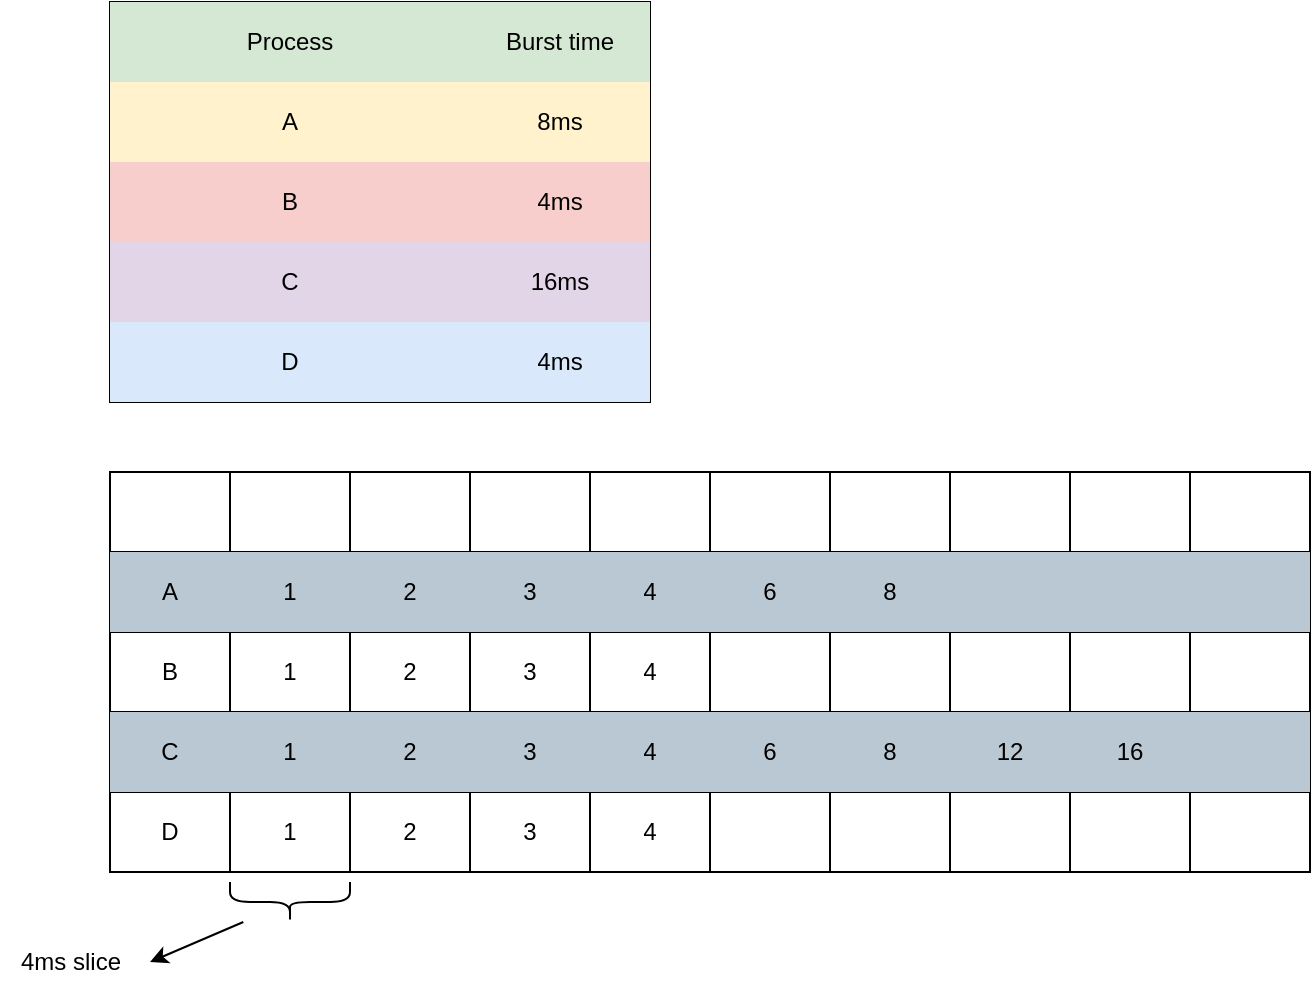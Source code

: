 <mxfile version="13.5.5" type="github">
  <diagram id="ZjCL1IxsfKy74yW9H1NM" name="Page-1">
    <mxGraphModel dx="746" dy="971" grid="1" gridSize="10" guides="1" tooltips="1" connect="1" arrows="1" fold="1" page="1" pageScale="1" pageWidth="827" pageHeight="1169" math="0" shadow="0">
      <root>
        <mxCell id="0" />
        <mxCell id="1" parent="0" />
        <mxCell id="sJbd9mL3_aO5Ch2zx1B1-1" value="" style="shape=table;html=1;whiteSpace=wrap;startSize=0;container=1;collapsible=0;childLayout=tableLayout;" vertex="1" parent="1">
          <mxGeometry x="100" y="250" width="270" height="200" as="geometry" />
        </mxCell>
        <mxCell id="sJbd9mL3_aO5Ch2zx1B1-2" value="" style="shape=partialRectangle;html=1;whiteSpace=wrap;collapsible=0;dropTarget=0;pointerEvents=0;fillColor=none;top=0;left=0;bottom=0;right=0;points=[[0,0.5],[1,0.5]];portConstraint=eastwest;" vertex="1" parent="sJbd9mL3_aO5Ch2zx1B1-1">
          <mxGeometry width="270" height="40" as="geometry" />
        </mxCell>
        <mxCell id="sJbd9mL3_aO5Ch2zx1B1-3" value="Process" style="shape=partialRectangle;html=1;whiteSpace=wrap;connectable=0;overflow=hidden;fillColor=#d5e8d4;top=0;left=0;bottom=0;right=0;strokeColor=#82b366;" vertex="1" parent="sJbd9mL3_aO5Ch2zx1B1-2">
          <mxGeometry width="180" height="40" as="geometry" />
        </mxCell>
        <mxCell id="sJbd9mL3_aO5Ch2zx1B1-4" value="Burst time" style="shape=partialRectangle;html=1;whiteSpace=wrap;connectable=0;overflow=hidden;fillColor=#d5e8d4;top=0;left=0;bottom=0;right=0;strokeColor=#82b366;" vertex="1" parent="sJbd9mL3_aO5Ch2zx1B1-2">
          <mxGeometry x="180" width="90" height="40" as="geometry" />
        </mxCell>
        <mxCell id="sJbd9mL3_aO5Ch2zx1B1-5" value="" style="shape=partialRectangle;html=1;whiteSpace=wrap;collapsible=0;dropTarget=0;pointerEvents=0;fillColor=none;top=0;left=0;bottom=0;right=0;points=[[0,0.5],[1,0.5]];portConstraint=eastwest;" vertex="1" parent="sJbd9mL3_aO5Ch2zx1B1-1">
          <mxGeometry y="40" width="270" height="40" as="geometry" />
        </mxCell>
        <mxCell id="sJbd9mL3_aO5Ch2zx1B1-6" value="A" style="shape=partialRectangle;html=1;whiteSpace=wrap;connectable=0;overflow=hidden;fillColor=#fff2cc;top=0;left=0;bottom=0;right=0;strokeColor=#d6b656;" vertex="1" parent="sJbd9mL3_aO5Ch2zx1B1-5">
          <mxGeometry width="180" height="40" as="geometry" />
        </mxCell>
        <mxCell id="sJbd9mL3_aO5Ch2zx1B1-7" value="8ms" style="shape=partialRectangle;html=1;whiteSpace=wrap;connectable=0;overflow=hidden;fillColor=#fff2cc;top=0;left=0;bottom=0;right=0;strokeColor=#d6b656;" vertex="1" parent="sJbd9mL3_aO5Ch2zx1B1-5">
          <mxGeometry x="180" width="90" height="40" as="geometry" />
        </mxCell>
        <mxCell id="sJbd9mL3_aO5Ch2zx1B1-8" value="" style="shape=partialRectangle;html=1;whiteSpace=wrap;collapsible=0;dropTarget=0;pointerEvents=0;fillColor=none;top=0;left=0;bottom=0;right=0;points=[[0,0.5],[1,0.5]];portConstraint=eastwest;" vertex="1" parent="sJbd9mL3_aO5Ch2zx1B1-1">
          <mxGeometry y="80" width="270" height="40" as="geometry" />
        </mxCell>
        <mxCell id="sJbd9mL3_aO5Ch2zx1B1-9" value="B" style="shape=partialRectangle;html=1;whiteSpace=wrap;connectable=0;overflow=hidden;fillColor=#f8cecc;top=0;left=0;bottom=0;right=0;strokeColor=#b85450;" vertex="1" parent="sJbd9mL3_aO5Ch2zx1B1-8">
          <mxGeometry width="180" height="40" as="geometry" />
        </mxCell>
        <mxCell id="sJbd9mL3_aO5Ch2zx1B1-10" value="4ms" style="shape=partialRectangle;html=1;whiteSpace=wrap;connectable=0;overflow=hidden;fillColor=#f8cecc;top=0;left=0;bottom=0;right=0;strokeColor=#b85450;" vertex="1" parent="sJbd9mL3_aO5Ch2zx1B1-8">
          <mxGeometry x="180" width="90" height="40" as="geometry" />
        </mxCell>
        <mxCell id="sJbd9mL3_aO5Ch2zx1B1-11" value="" style="shape=partialRectangle;html=1;whiteSpace=wrap;collapsible=0;dropTarget=0;pointerEvents=0;fillColor=none;top=0;left=0;bottom=0;right=0;points=[[0,0.5],[1,0.5]];portConstraint=eastwest;" vertex="1" parent="sJbd9mL3_aO5Ch2zx1B1-1">
          <mxGeometry y="120" width="270" height="40" as="geometry" />
        </mxCell>
        <mxCell id="sJbd9mL3_aO5Ch2zx1B1-12" value="C" style="shape=partialRectangle;html=1;whiteSpace=wrap;connectable=0;overflow=hidden;fillColor=#e1d5e7;top=0;left=0;bottom=0;right=0;strokeColor=#9673a6;" vertex="1" parent="sJbd9mL3_aO5Ch2zx1B1-11">
          <mxGeometry width="180" height="40" as="geometry" />
        </mxCell>
        <mxCell id="sJbd9mL3_aO5Ch2zx1B1-13" value="16ms" style="shape=partialRectangle;html=1;whiteSpace=wrap;connectable=0;overflow=hidden;fillColor=#e1d5e7;top=0;left=0;bottom=0;right=0;strokeColor=#9673a6;" vertex="1" parent="sJbd9mL3_aO5Ch2zx1B1-11">
          <mxGeometry x="180" width="90" height="40" as="geometry" />
        </mxCell>
        <mxCell id="sJbd9mL3_aO5Ch2zx1B1-14" value="" style="shape=partialRectangle;html=1;whiteSpace=wrap;collapsible=0;dropTarget=0;pointerEvents=0;fillColor=none;top=0;left=0;bottom=0;right=0;points=[[0,0.5],[1,0.5]];portConstraint=eastwest;" vertex="1" parent="sJbd9mL3_aO5Ch2zx1B1-1">
          <mxGeometry y="160" width="270" height="40" as="geometry" />
        </mxCell>
        <mxCell id="sJbd9mL3_aO5Ch2zx1B1-15" value="D" style="shape=partialRectangle;html=1;whiteSpace=wrap;connectable=0;overflow=hidden;fillColor=#dae8fc;top=0;left=0;bottom=0;right=0;strokeColor=#6c8ebf;" vertex="1" parent="sJbd9mL3_aO5Ch2zx1B1-14">
          <mxGeometry width="180" height="40" as="geometry" />
        </mxCell>
        <mxCell id="sJbd9mL3_aO5Ch2zx1B1-16" value="4ms" style="shape=partialRectangle;html=1;whiteSpace=wrap;connectable=0;overflow=hidden;fillColor=#dae8fc;top=0;left=0;bottom=0;right=0;strokeColor=#6c8ebf;" vertex="1" parent="sJbd9mL3_aO5Ch2zx1B1-14">
          <mxGeometry x="180" width="90" height="40" as="geometry" />
        </mxCell>
        <mxCell id="sJbd9mL3_aO5Ch2zx1B1-17" value="" style="shape=table;html=1;whiteSpace=wrap;startSize=0;container=1;collapsible=0;childLayout=tableLayout;" vertex="1" parent="1">
          <mxGeometry x="100" y="485" width="600" height="200" as="geometry" />
        </mxCell>
        <mxCell id="sJbd9mL3_aO5Ch2zx1B1-18" value="" style="shape=partialRectangle;html=1;whiteSpace=wrap;collapsible=0;dropTarget=0;pointerEvents=0;fillColor=none;top=0;left=0;bottom=0;right=0;points=[[0,0.5],[1,0.5]];portConstraint=eastwest;" vertex="1" parent="sJbd9mL3_aO5Ch2zx1B1-17">
          <mxGeometry width="600" height="40" as="geometry" />
        </mxCell>
        <mxCell id="sJbd9mL3_aO5Ch2zx1B1-19" value="" style="shape=partialRectangle;html=1;whiteSpace=wrap;connectable=0;overflow=hidden;fillColor=none;top=0;left=0;bottom=0;right=0;" vertex="1" parent="sJbd9mL3_aO5Ch2zx1B1-18">
          <mxGeometry width="60" height="40" as="geometry" />
        </mxCell>
        <mxCell id="sJbd9mL3_aO5Ch2zx1B1-20" value="" style="shape=partialRectangle;html=1;whiteSpace=wrap;connectable=0;overflow=hidden;fillColor=none;top=0;left=0;bottom=0;right=0;" vertex="1" parent="sJbd9mL3_aO5Ch2zx1B1-18">
          <mxGeometry x="60" width="60" height="40" as="geometry" />
        </mxCell>
        <mxCell id="sJbd9mL3_aO5Ch2zx1B1-21" value="" style="shape=partialRectangle;html=1;whiteSpace=wrap;connectable=0;overflow=hidden;fillColor=none;top=0;left=0;bottom=0;right=0;" vertex="1" parent="sJbd9mL3_aO5Ch2zx1B1-18">
          <mxGeometry x="120" width="60" height="40" as="geometry" />
        </mxCell>
        <mxCell id="sJbd9mL3_aO5Ch2zx1B1-22" value="" style="shape=partialRectangle;html=1;whiteSpace=wrap;connectable=0;overflow=hidden;fillColor=none;top=0;left=0;bottom=0;right=0;" vertex="1" parent="sJbd9mL3_aO5Ch2zx1B1-18">
          <mxGeometry x="180" width="60" height="40" as="geometry" />
        </mxCell>
        <mxCell id="sJbd9mL3_aO5Ch2zx1B1-23" value="" style="shape=partialRectangle;html=1;whiteSpace=wrap;connectable=0;overflow=hidden;fillColor=none;top=0;left=0;bottom=0;right=0;" vertex="1" parent="sJbd9mL3_aO5Ch2zx1B1-18">
          <mxGeometry x="240" width="60" height="40" as="geometry" />
        </mxCell>
        <mxCell id="sJbd9mL3_aO5Ch2zx1B1-24" value="" style="shape=partialRectangle;html=1;whiteSpace=wrap;connectable=0;overflow=hidden;fillColor=none;top=0;left=0;bottom=0;right=0;" vertex="1" parent="sJbd9mL3_aO5Ch2zx1B1-18">
          <mxGeometry x="300" width="60" height="40" as="geometry" />
        </mxCell>
        <mxCell id="sJbd9mL3_aO5Ch2zx1B1-25" value="" style="shape=partialRectangle;html=1;whiteSpace=wrap;connectable=0;overflow=hidden;fillColor=none;top=0;left=0;bottom=0;right=0;" vertex="1" parent="sJbd9mL3_aO5Ch2zx1B1-18">
          <mxGeometry x="360" width="60" height="40" as="geometry" />
        </mxCell>
        <mxCell id="sJbd9mL3_aO5Ch2zx1B1-26" value="" style="shape=partialRectangle;html=1;whiteSpace=wrap;connectable=0;overflow=hidden;fillColor=none;top=0;left=0;bottom=0;right=0;" vertex="1" parent="sJbd9mL3_aO5Ch2zx1B1-18">
          <mxGeometry x="420" width="60" height="40" as="geometry" />
        </mxCell>
        <mxCell id="sJbd9mL3_aO5Ch2zx1B1-27" value="" style="shape=partialRectangle;html=1;whiteSpace=wrap;connectable=0;overflow=hidden;fillColor=none;top=0;left=0;bottom=0;right=0;" vertex="1" parent="sJbd9mL3_aO5Ch2zx1B1-18">
          <mxGeometry x="480" width="60" height="40" as="geometry" />
        </mxCell>
        <mxCell id="sJbd9mL3_aO5Ch2zx1B1-28" value="" style="shape=partialRectangle;html=1;whiteSpace=wrap;connectable=0;overflow=hidden;fillColor=none;top=0;left=0;bottom=0;right=0;" vertex="1" parent="sJbd9mL3_aO5Ch2zx1B1-18">
          <mxGeometry x="540" width="60" height="40" as="geometry" />
        </mxCell>
        <mxCell id="sJbd9mL3_aO5Ch2zx1B1-29" value="" style="shape=partialRectangle;html=1;whiteSpace=wrap;collapsible=0;dropTarget=0;pointerEvents=0;fillColor=none;top=0;left=0;bottom=0;right=0;points=[[0,0.5],[1,0.5]];portConstraint=eastwest;" vertex="1" parent="sJbd9mL3_aO5Ch2zx1B1-17">
          <mxGeometry y="40" width="600" height="40" as="geometry" />
        </mxCell>
        <mxCell id="sJbd9mL3_aO5Ch2zx1B1-30" value="A" style="shape=partialRectangle;html=1;whiteSpace=wrap;connectable=0;overflow=hidden;fillColor=#bac8d3;top=0;left=0;bottom=0;right=0;strokeColor=#23445d;" vertex="1" parent="sJbd9mL3_aO5Ch2zx1B1-29">
          <mxGeometry width="60" height="40" as="geometry" />
        </mxCell>
        <mxCell id="sJbd9mL3_aO5Ch2zx1B1-31" value="1" style="shape=partialRectangle;html=1;whiteSpace=wrap;connectable=0;overflow=hidden;fillColor=#bac8d3;top=0;left=0;bottom=0;right=0;strokeColor=#23445d;" vertex="1" parent="sJbd9mL3_aO5Ch2zx1B1-29">
          <mxGeometry x="60" width="60" height="40" as="geometry" />
        </mxCell>
        <mxCell id="sJbd9mL3_aO5Ch2zx1B1-32" value="2" style="shape=partialRectangle;html=1;whiteSpace=wrap;connectable=0;overflow=hidden;fillColor=#bac8d3;top=0;left=0;bottom=0;right=0;strokeColor=#23445d;" vertex="1" parent="sJbd9mL3_aO5Ch2zx1B1-29">
          <mxGeometry x="120" width="60" height="40" as="geometry" />
        </mxCell>
        <mxCell id="sJbd9mL3_aO5Ch2zx1B1-33" value="3" style="shape=partialRectangle;html=1;whiteSpace=wrap;connectable=0;overflow=hidden;fillColor=#bac8d3;top=0;left=0;bottom=0;right=0;strokeColor=#23445d;" vertex="1" parent="sJbd9mL3_aO5Ch2zx1B1-29">
          <mxGeometry x="180" width="60" height="40" as="geometry" />
        </mxCell>
        <mxCell id="sJbd9mL3_aO5Ch2zx1B1-34" value="4" style="shape=partialRectangle;html=1;whiteSpace=wrap;connectable=0;overflow=hidden;fillColor=#bac8d3;top=0;left=0;bottom=0;right=0;strokeColor=#23445d;" vertex="1" parent="sJbd9mL3_aO5Ch2zx1B1-29">
          <mxGeometry x="240" width="60" height="40" as="geometry" />
        </mxCell>
        <mxCell id="sJbd9mL3_aO5Ch2zx1B1-35" value="6" style="shape=partialRectangle;html=1;whiteSpace=wrap;connectable=0;overflow=hidden;fillColor=#bac8d3;top=0;left=0;bottom=0;right=0;strokeColor=#23445d;" vertex="1" parent="sJbd9mL3_aO5Ch2zx1B1-29">
          <mxGeometry x="300" width="60" height="40" as="geometry" />
        </mxCell>
        <mxCell id="sJbd9mL3_aO5Ch2zx1B1-36" value="8" style="shape=partialRectangle;html=1;whiteSpace=wrap;connectable=0;overflow=hidden;fillColor=#bac8d3;top=0;left=0;bottom=0;right=0;strokeColor=#23445d;" vertex="1" parent="sJbd9mL3_aO5Ch2zx1B1-29">
          <mxGeometry x="360" width="60" height="40" as="geometry" />
        </mxCell>
        <mxCell id="sJbd9mL3_aO5Ch2zx1B1-37" value="" style="shape=partialRectangle;html=1;whiteSpace=wrap;connectable=0;overflow=hidden;fillColor=#bac8d3;top=0;left=0;bottom=0;right=0;strokeColor=#23445d;" vertex="1" parent="sJbd9mL3_aO5Ch2zx1B1-29">
          <mxGeometry x="420" width="60" height="40" as="geometry" />
        </mxCell>
        <mxCell id="sJbd9mL3_aO5Ch2zx1B1-38" value="" style="shape=partialRectangle;html=1;whiteSpace=wrap;connectable=0;overflow=hidden;fillColor=#bac8d3;top=0;left=0;bottom=0;right=0;strokeColor=#23445d;" vertex="1" parent="sJbd9mL3_aO5Ch2zx1B1-29">
          <mxGeometry x="480" width="60" height="40" as="geometry" />
        </mxCell>
        <mxCell id="sJbd9mL3_aO5Ch2zx1B1-39" value="" style="shape=partialRectangle;html=1;whiteSpace=wrap;connectable=0;overflow=hidden;fillColor=#bac8d3;top=0;left=0;bottom=0;right=0;strokeColor=#23445d;" vertex="1" parent="sJbd9mL3_aO5Ch2zx1B1-29">
          <mxGeometry x="540" width="60" height="40" as="geometry" />
        </mxCell>
        <mxCell id="sJbd9mL3_aO5Ch2zx1B1-40" value="" style="shape=partialRectangle;html=1;whiteSpace=wrap;collapsible=0;dropTarget=0;pointerEvents=0;fillColor=none;top=0;left=0;bottom=0;right=0;points=[[0,0.5],[1,0.5]];portConstraint=eastwest;" vertex="1" parent="sJbd9mL3_aO5Ch2zx1B1-17">
          <mxGeometry y="80" width="600" height="40" as="geometry" />
        </mxCell>
        <mxCell id="sJbd9mL3_aO5Ch2zx1B1-41" value="B" style="shape=partialRectangle;html=1;whiteSpace=wrap;connectable=0;overflow=hidden;fillColor=none;top=0;left=0;bottom=0;right=0;" vertex="1" parent="sJbd9mL3_aO5Ch2zx1B1-40">
          <mxGeometry width="60" height="40" as="geometry" />
        </mxCell>
        <mxCell id="sJbd9mL3_aO5Ch2zx1B1-42" value="1" style="shape=partialRectangle;html=1;whiteSpace=wrap;connectable=0;overflow=hidden;fillColor=none;top=0;left=0;bottom=0;right=0;" vertex="1" parent="sJbd9mL3_aO5Ch2zx1B1-40">
          <mxGeometry x="60" width="60" height="40" as="geometry" />
        </mxCell>
        <mxCell id="sJbd9mL3_aO5Ch2zx1B1-43" value="2" style="shape=partialRectangle;html=1;whiteSpace=wrap;connectable=0;overflow=hidden;fillColor=none;top=0;left=0;bottom=0;right=0;" vertex="1" parent="sJbd9mL3_aO5Ch2zx1B1-40">
          <mxGeometry x="120" width="60" height="40" as="geometry" />
        </mxCell>
        <mxCell id="sJbd9mL3_aO5Ch2zx1B1-44" value="3" style="shape=partialRectangle;html=1;whiteSpace=wrap;connectable=0;overflow=hidden;fillColor=none;top=0;left=0;bottom=0;right=0;" vertex="1" parent="sJbd9mL3_aO5Ch2zx1B1-40">
          <mxGeometry x="180" width="60" height="40" as="geometry" />
        </mxCell>
        <mxCell id="sJbd9mL3_aO5Ch2zx1B1-45" value="4" style="shape=partialRectangle;html=1;whiteSpace=wrap;connectable=0;overflow=hidden;fillColor=none;top=0;left=0;bottom=0;right=0;" vertex="1" parent="sJbd9mL3_aO5Ch2zx1B1-40">
          <mxGeometry x="240" width="60" height="40" as="geometry" />
        </mxCell>
        <mxCell id="sJbd9mL3_aO5Ch2zx1B1-46" value="" style="shape=partialRectangle;html=1;whiteSpace=wrap;connectable=0;overflow=hidden;fillColor=none;top=0;left=0;bottom=0;right=0;" vertex="1" parent="sJbd9mL3_aO5Ch2zx1B1-40">
          <mxGeometry x="300" width="60" height="40" as="geometry" />
        </mxCell>
        <mxCell id="sJbd9mL3_aO5Ch2zx1B1-47" value="" style="shape=partialRectangle;html=1;whiteSpace=wrap;connectable=0;overflow=hidden;fillColor=none;top=0;left=0;bottom=0;right=0;" vertex="1" parent="sJbd9mL3_aO5Ch2zx1B1-40">
          <mxGeometry x="360" width="60" height="40" as="geometry" />
        </mxCell>
        <mxCell id="sJbd9mL3_aO5Ch2zx1B1-48" value="" style="shape=partialRectangle;html=1;whiteSpace=wrap;connectable=0;overflow=hidden;fillColor=none;top=0;left=0;bottom=0;right=0;" vertex="1" parent="sJbd9mL3_aO5Ch2zx1B1-40">
          <mxGeometry x="420" width="60" height="40" as="geometry" />
        </mxCell>
        <mxCell id="sJbd9mL3_aO5Ch2zx1B1-49" value="" style="shape=partialRectangle;html=1;whiteSpace=wrap;connectable=0;overflow=hidden;fillColor=none;top=0;left=0;bottom=0;right=0;" vertex="1" parent="sJbd9mL3_aO5Ch2zx1B1-40">
          <mxGeometry x="480" width="60" height="40" as="geometry" />
        </mxCell>
        <mxCell id="sJbd9mL3_aO5Ch2zx1B1-50" value="" style="shape=partialRectangle;html=1;whiteSpace=wrap;connectable=0;overflow=hidden;fillColor=none;top=0;left=0;bottom=0;right=0;" vertex="1" parent="sJbd9mL3_aO5Ch2zx1B1-40">
          <mxGeometry x="540" width="60" height="40" as="geometry" />
        </mxCell>
        <mxCell id="sJbd9mL3_aO5Ch2zx1B1-51" value="" style="shape=partialRectangle;html=1;whiteSpace=wrap;collapsible=0;dropTarget=0;pointerEvents=0;fillColor=none;top=0;left=0;bottom=0;right=0;points=[[0,0.5],[1,0.5]];portConstraint=eastwest;" vertex="1" parent="sJbd9mL3_aO5Ch2zx1B1-17">
          <mxGeometry y="120" width="600" height="40" as="geometry" />
        </mxCell>
        <mxCell id="sJbd9mL3_aO5Ch2zx1B1-52" value="C" style="shape=partialRectangle;html=1;whiteSpace=wrap;connectable=0;overflow=hidden;fillColor=#bac8d3;top=0;left=0;bottom=0;right=0;strokeColor=#23445d;" vertex="1" parent="sJbd9mL3_aO5Ch2zx1B1-51">
          <mxGeometry width="60" height="40" as="geometry" />
        </mxCell>
        <mxCell id="sJbd9mL3_aO5Ch2zx1B1-53" value="1" style="shape=partialRectangle;html=1;whiteSpace=wrap;connectable=0;overflow=hidden;fillColor=#bac8d3;top=0;left=0;bottom=0;right=0;strokeColor=#23445d;" vertex="1" parent="sJbd9mL3_aO5Ch2zx1B1-51">
          <mxGeometry x="60" width="60" height="40" as="geometry" />
        </mxCell>
        <mxCell id="sJbd9mL3_aO5Ch2zx1B1-54" value="2" style="shape=partialRectangle;html=1;whiteSpace=wrap;connectable=0;overflow=hidden;fillColor=#bac8d3;top=0;left=0;bottom=0;right=0;strokeColor=#23445d;" vertex="1" parent="sJbd9mL3_aO5Ch2zx1B1-51">
          <mxGeometry x="120" width="60" height="40" as="geometry" />
        </mxCell>
        <mxCell id="sJbd9mL3_aO5Ch2zx1B1-55" value="3" style="shape=partialRectangle;html=1;whiteSpace=wrap;connectable=0;overflow=hidden;fillColor=#bac8d3;top=0;left=0;bottom=0;right=0;strokeColor=#23445d;" vertex="1" parent="sJbd9mL3_aO5Ch2zx1B1-51">
          <mxGeometry x="180" width="60" height="40" as="geometry" />
        </mxCell>
        <mxCell id="sJbd9mL3_aO5Ch2zx1B1-56" value="4" style="shape=partialRectangle;html=1;whiteSpace=wrap;connectable=0;overflow=hidden;fillColor=#bac8d3;top=0;left=0;bottom=0;right=0;strokeColor=#23445d;" vertex="1" parent="sJbd9mL3_aO5Ch2zx1B1-51">
          <mxGeometry x="240" width="60" height="40" as="geometry" />
        </mxCell>
        <mxCell id="sJbd9mL3_aO5Ch2zx1B1-57" value="6" style="shape=partialRectangle;html=1;whiteSpace=wrap;connectable=0;overflow=hidden;fillColor=#bac8d3;top=0;left=0;bottom=0;right=0;strokeColor=#23445d;" vertex="1" parent="sJbd9mL3_aO5Ch2zx1B1-51">
          <mxGeometry x="300" width="60" height="40" as="geometry" />
        </mxCell>
        <mxCell id="sJbd9mL3_aO5Ch2zx1B1-58" value="8" style="shape=partialRectangle;html=1;whiteSpace=wrap;connectable=0;overflow=hidden;fillColor=#bac8d3;top=0;left=0;bottom=0;right=0;strokeColor=#23445d;" vertex="1" parent="sJbd9mL3_aO5Ch2zx1B1-51">
          <mxGeometry x="360" width="60" height="40" as="geometry" />
        </mxCell>
        <mxCell id="sJbd9mL3_aO5Ch2zx1B1-59" value="12" style="shape=partialRectangle;html=1;whiteSpace=wrap;connectable=0;overflow=hidden;fillColor=#bac8d3;top=0;left=0;bottom=0;right=0;strokeColor=#23445d;" vertex="1" parent="sJbd9mL3_aO5Ch2zx1B1-51">
          <mxGeometry x="420" width="60" height="40" as="geometry" />
        </mxCell>
        <mxCell id="sJbd9mL3_aO5Ch2zx1B1-60" value="16" style="shape=partialRectangle;html=1;whiteSpace=wrap;connectable=0;overflow=hidden;fillColor=#bac8d3;top=0;left=0;bottom=0;right=0;strokeColor=#23445d;" vertex="1" parent="sJbd9mL3_aO5Ch2zx1B1-51">
          <mxGeometry x="480" width="60" height="40" as="geometry" />
        </mxCell>
        <mxCell id="sJbd9mL3_aO5Ch2zx1B1-61" value="" style="shape=partialRectangle;html=1;whiteSpace=wrap;connectable=0;overflow=hidden;fillColor=#bac8d3;top=0;left=0;bottom=0;right=0;strokeColor=#23445d;" vertex="1" parent="sJbd9mL3_aO5Ch2zx1B1-51">
          <mxGeometry x="540" width="60" height="40" as="geometry" />
        </mxCell>
        <mxCell id="sJbd9mL3_aO5Ch2zx1B1-62" value="" style="shape=partialRectangle;html=1;whiteSpace=wrap;collapsible=0;dropTarget=0;pointerEvents=0;fillColor=none;top=0;left=0;bottom=0;right=0;points=[[0,0.5],[1,0.5]];portConstraint=eastwest;" vertex="1" parent="sJbd9mL3_aO5Ch2zx1B1-17">
          <mxGeometry y="160" width="600" height="40" as="geometry" />
        </mxCell>
        <mxCell id="sJbd9mL3_aO5Ch2zx1B1-63" value="D" style="shape=partialRectangle;html=1;whiteSpace=wrap;connectable=0;overflow=hidden;fillColor=none;top=0;left=0;bottom=0;right=0;" vertex="1" parent="sJbd9mL3_aO5Ch2zx1B1-62">
          <mxGeometry width="60" height="40" as="geometry" />
        </mxCell>
        <mxCell id="sJbd9mL3_aO5Ch2zx1B1-64" value="1" style="shape=partialRectangle;html=1;whiteSpace=wrap;connectable=0;overflow=hidden;fillColor=none;top=0;left=0;bottom=0;right=0;" vertex="1" parent="sJbd9mL3_aO5Ch2zx1B1-62">
          <mxGeometry x="60" width="60" height="40" as="geometry" />
        </mxCell>
        <mxCell id="sJbd9mL3_aO5Ch2zx1B1-65" value="2" style="shape=partialRectangle;html=1;whiteSpace=wrap;connectable=0;overflow=hidden;fillColor=none;top=0;left=0;bottom=0;right=0;" vertex="1" parent="sJbd9mL3_aO5Ch2zx1B1-62">
          <mxGeometry x="120" width="60" height="40" as="geometry" />
        </mxCell>
        <mxCell id="sJbd9mL3_aO5Ch2zx1B1-66" value="3" style="shape=partialRectangle;html=1;whiteSpace=wrap;connectable=0;overflow=hidden;fillColor=none;top=0;left=0;bottom=0;right=0;" vertex="1" parent="sJbd9mL3_aO5Ch2zx1B1-62">
          <mxGeometry x="180" width="60" height="40" as="geometry" />
        </mxCell>
        <mxCell id="sJbd9mL3_aO5Ch2zx1B1-67" value="4" style="shape=partialRectangle;html=1;whiteSpace=wrap;connectable=0;overflow=hidden;fillColor=none;top=0;left=0;bottom=0;right=0;" vertex="1" parent="sJbd9mL3_aO5Ch2zx1B1-62">
          <mxGeometry x="240" width="60" height="40" as="geometry" />
        </mxCell>
        <mxCell id="sJbd9mL3_aO5Ch2zx1B1-68" value="" style="shape=partialRectangle;html=1;whiteSpace=wrap;connectable=0;overflow=hidden;fillColor=none;top=0;left=0;bottom=0;right=0;" vertex="1" parent="sJbd9mL3_aO5Ch2zx1B1-62">
          <mxGeometry x="300" width="60" height="40" as="geometry" />
        </mxCell>
        <mxCell id="sJbd9mL3_aO5Ch2zx1B1-69" value="" style="shape=partialRectangle;html=1;whiteSpace=wrap;connectable=0;overflow=hidden;fillColor=none;top=0;left=0;bottom=0;right=0;" vertex="1" parent="sJbd9mL3_aO5Ch2zx1B1-62">
          <mxGeometry x="360" width="60" height="40" as="geometry" />
        </mxCell>
        <mxCell id="sJbd9mL3_aO5Ch2zx1B1-70" value="" style="shape=partialRectangle;html=1;whiteSpace=wrap;connectable=0;overflow=hidden;fillColor=none;top=0;left=0;bottom=0;right=0;" vertex="1" parent="sJbd9mL3_aO5Ch2zx1B1-62">
          <mxGeometry x="420" width="60" height="40" as="geometry" />
        </mxCell>
        <mxCell id="sJbd9mL3_aO5Ch2zx1B1-71" value="" style="shape=partialRectangle;html=1;whiteSpace=wrap;connectable=0;overflow=hidden;fillColor=none;top=0;left=0;bottom=0;right=0;" vertex="1" parent="sJbd9mL3_aO5Ch2zx1B1-62">
          <mxGeometry x="480" width="60" height="40" as="geometry" />
        </mxCell>
        <mxCell id="sJbd9mL3_aO5Ch2zx1B1-72" value="" style="shape=partialRectangle;html=1;whiteSpace=wrap;connectable=0;overflow=hidden;fillColor=none;top=0;left=0;bottom=0;right=0;" vertex="1" parent="sJbd9mL3_aO5Ch2zx1B1-62">
          <mxGeometry x="540" width="60" height="40" as="geometry" />
        </mxCell>
        <mxCell id="sJbd9mL3_aO5Ch2zx1B1-74" style="rounded=0;orthogonalLoop=1;jettySize=auto;html=1;" edge="1" parent="1" source="sJbd9mL3_aO5Ch2zx1B1-73">
          <mxGeometry relative="1" as="geometry">
            <mxPoint x="120" y="730" as="targetPoint" />
          </mxGeometry>
        </mxCell>
        <mxCell id="sJbd9mL3_aO5Ch2zx1B1-73" value="" style="shape=curlyBracket;whiteSpace=wrap;html=1;rounded=1;direction=north;" vertex="1" parent="1">
          <mxGeometry x="160" y="690" width="60" height="20" as="geometry" />
        </mxCell>
        <mxCell id="sJbd9mL3_aO5Ch2zx1B1-75" value="4ms slice" style="text;html=1;align=center;verticalAlign=middle;resizable=0;points=[];autosize=1;" vertex="1" parent="1">
          <mxGeometry x="45" y="720" width="70" height="20" as="geometry" />
        </mxCell>
      </root>
    </mxGraphModel>
  </diagram>
</mxfile>
